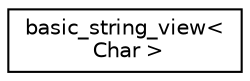 digraph "Graphical Class Hierarchy"
{
  edge [fontname="Helvetica",fontsize="10",labelfontname="Helvetica",labelfontsize="10"];
  node [fontname="Helvetica",fontsize="10",shape=record];
  rankdir="LR";
  Node1 [label="basic_string_view\<\l Char \>",height=0.2,width=0.4,color="black", fillcolor="white", style="filled",URL="$classbasic__string__view.html"];
}
